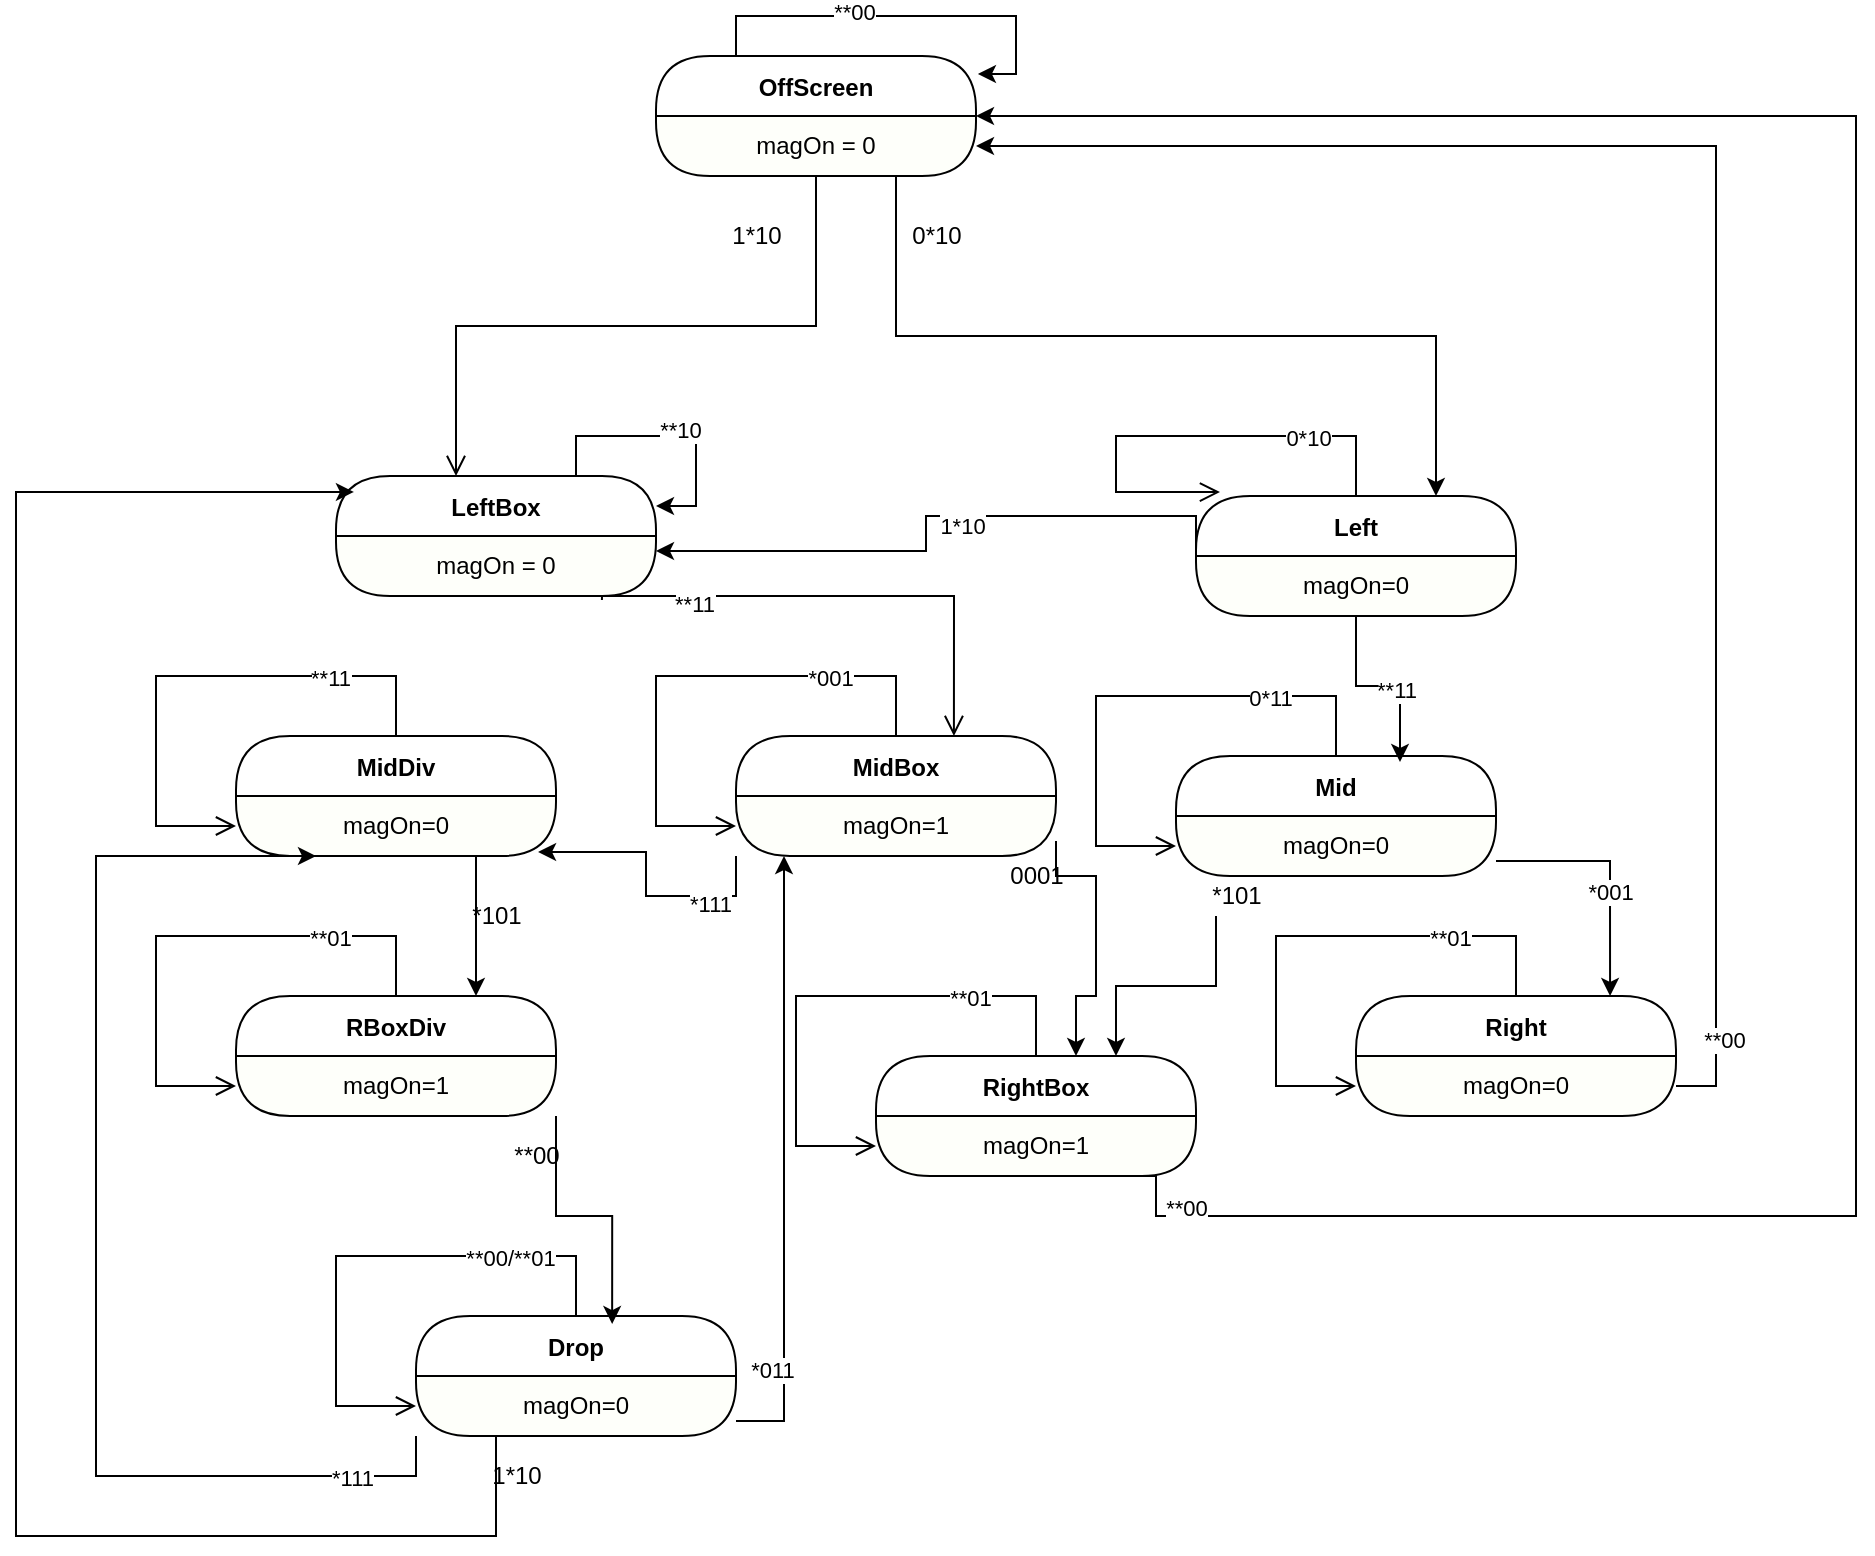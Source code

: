 <mxfile version="15.4.3" type="github">
  <diagram id="1vaKE7BidPJPBhiYEMTJ" name="Page-1">
    <mxGraphModel dx="1888" dy="564" grid="1" gridSize="10" guides="1" tooltips="1" connect="1" arrows="1" fold="1" page="1" pageScale="1" pageWidth="850" pageHeight="1100" math="0" shadow="0">
      <root>
        <mxCell id="0" />
        <mxCell id="1" parent="0" />
        <mxCell id="vpqVdJL7Bu57h3PjeGCv-55" style="edgeStyle=orthogonalEdgeStyle;rounded=0;orthogonalLoop=1;jettySize=auto;html=1;exitX=0.75;exitY=1;exitDx=0;exitDy=0;entryX=0.75;entryY=0;entryDx=0;entryDy=0;" parent="1" source="vpqVdJL7Bu57h3PjeGCv-1" target="vpqVdJL7Bu57h3PjeGCv-9" edge="1">
          <mxGeometry relative="1" as="geometry" />
        </mxCell>
        <mxCell id="vpqVdJL7Bu57h3PjeGCv-1" value="OffScreen" style="swimlane;fontStyle=1;align=center;verticalAlign=middle;childLayout=stackLayout;horizontal=1;startSize=30;horizontalStack=0;resizeParent=0;resizeLast=1;container=0;collapsible=0;rounded=1;arcSize=30;swimlaneFillColor=#FEFFFA;dropTarget=0;" parent="1" vertex="1">
          <mxGeometry x="190" y="140" width="160" height="60" as="geometry" />
        </mxCell>
        <mxCell id="vpqVdJL7Bu57h3PjeGCv-2" value="magOn = 0" style="text;html=1;align=center;verticalAlign=middle;spacingLeft=4;spacingRight=4;whiteSpace=wrap;overflow=hidden;rotatable=0;" parent="vpqVdJL7Bu57h3PjeGCv-1" vertex="1">
          <mxGeometry y="30" width="160" height="30" as="geometry" />
        </mxCell>
        <mxCell id="vpqVdJL7Bu57h3PjeGCv-3" value="" style="edgeStyle=orthogonalEdgeStyle;html=1;verticalAlign=bottom;endArrow=open;endSize=8;rounded=0;entryX=0.375;entryY=0;entryDx=0;entryDy=0;entryPerimeter=0;" parent="1" source="vpqVdJL7Bu57h3PjeGCv-1" target="vpqVdJL7Bu57h3PjeGCv-5" edge="1">
          <mxGeometry relative="1" as="geometry">
            <mxPoint x="270" y="260" as="targetPoint" />
          </mxGeometry>
        </mxCell>
        <mxCell id="vpqVdJL7Bu57h3PjeGCv-5" value="LeftBox" style="swimlane;fontStyle=1;align=center;verticalAlign=middle;childLayout=stackLayout;horizontal=1;startSize=30;horizontalStack=0;resizeParent=0;resizeLast=1;container=0;collapsible=0;rounded=1;arcSize=30;swimlaneFillColor=#FEFFFA;dropTarget=0;" parent="1" vertex="1">
          <mxGeometry x="30" y="350" width="160" height="60" as="geometry" />
        </mxCell>
        <mxCell id="vpqVdJL7Bu57h3PjeGCv-6" value="magOn = 0" style="text;html=1;align=center;verticalAlign=middle;spacingLeft=4;spacingRight=4;whiteSpace=wrap;overflow=hidden;rotatable=0;" parent="vpqVdJL7Bu57h3PjeGCv-5" vertex="1">
          <mxGeometry y="30" width="160" height="30" as="geometry" />
        </mxCell>
        <mxCell id="vpqVdJL7Bu57h3PjeGCv-8" value="Subtitle" style="text;html=1;align=center;verticalAlign=middle;spacingLeft=4;spacingRight=4;whiteSpace=wrap;overflow=hidden;rotatable=0;" parent="vpqVdJL7Bu57h3PjeGCv-5" vertex="1">
          <mxGeometry y="60" width="160" as="geometry" />
        </mxCell>
        <mxCell id="vpqVdJL7Bu57h3PjeGCv-7" value="" style="edgeStyle=orthogonalEdgeStyle;html=1;verticalAlign=bottom;endArrow=open;endSize=8;rounded=0;entryX=0.681;entryY=0;entryDx=0;entryDy=0;entryPerimeter=0;exitX=0.831;exitY=1.067;exitDx=0;exitDy=0;exitPerimeter=0;" parent="1" source="vpqVdJL7Bu57h3PjeGCv-6" target="vpqVdJL7Bu57h3PjeGCv-30" edge="1">
          <mxGeometry relative="1" as="geometry">
            <mxPoint x="110" y="470" as="targetPoint" />
            <Array as="points">
              <mxPoint x="163" y="410" />
              <mxPoint x="339" y="410" />
            </Array>
          </mxGeometry>
        </mxCell>
        <mxCell id="vpqVdJL7Bu57h3PjeGCv-75" value="**11" style="edgeLabel;html=1;align=center;verticalAlign=middle;resizable=0;points=[];" parent="vpqVdJL7Bu57h3PjeGCv-7" vertex="1" connectable="0">
          <mxGeometry x="-0.613" y="-4" relative="1" as="geometry">
            <mxPoint as="offset" />
          </mxGeometry>
        </mxCell>
        <mxCell id="vpqVdJL7Bu57h3PjeGCv-9" value="Left" style="swimlane;fontStyle=1;align=center;verticalAlign=middle;childLayout=stackLayout;horizontal=1;startSize=30;horizontalStack=0;resizeParent=0;resizeLast=1;container=0;collapsible=0;rounded=1;arcSize=30;swimlaneFillColor=#FEFFFA;dropTarget=0;" parent="1" vertex="1">
          <mxGeometry x="460" y="360" width="160" height="60" as="geometry" />
        </mxCell>
        <mxCell id="vpqVdJL7Bu57h3PjeGCv-10" value="magOn=0" style="text;html=1;align=center;verticalAlign=middle;spacingLeft=4;spacingRight=4;whiteSpace=wrap;overflow=hidden;rotatable=0;" parent="vpqVdJL7Bu57h3PjeGCv-9" vertex="1">
          <mxGeometry y="30" width="160" height="30" as="geometry" />
        </mxCell>
        <mxCell id="vpqVdJL7Bu57h3PjeGCv-12" value="Subtitle" style="text;html=1;align=center;verticalAlign=middle;spacingLeft=4;spacingRight=4;whiteSpace=wrap;overflow=hidden;rotatable=0;" parent="vpqVdJL7Bu57h3PjeGCv-9" vertex="1">
          <mxGeometry y="60" width="160" as="geometry" />
        </mxCell>
        <mxCell id="vpqVdJL7Bu57h3PjeGCv-14" value="Mid" style="swimlane;fontStyle=1;align=center;verticalAlign=middle;childLayout=stackLayout;horizontal=1;startSize=30;horizontalStack=0;resizeParent=0;resizeLast=1;container=0;collapsible=0;rounded=1;arcSize=30;swimlaneFillColor=#FEFFFA;dropTarget=0;" parent="1" vertex="1">
          <mxGeometry x="450" y="490" width="160" height="60" as="geometry" />
        </mxCell>
        <mxCell id="vpqVdJL7Bu57h3PjeGCv-15" value="magOn=0" style="text;html=1;align=center;verticalAlign=middle;spacingLeft=4;spacingRight=4;whiteSpace=wrap;overflow=hidden;rotatable=0;" parent="vpqVdJL7Bu57h3PjeGCv-14" vertex="1">
          <mxGeometry y="30" width="160" height="30" as="geometry" />
        </mxCell>
        <mxCell id="vpqVdJL7Bu57h3PjeGCv-16" value="Subtitle" style="text;html=1;align=center;verticalAlign=middle;spacingLeft=4;spacingRight=4;whiteSpace=wrap;overflow=hidden;rotatable=0;" parent="vpqVdJL7Bu57h3PjeGCv-14" vertex="1">
          <mxGeometry y="60" width="160" as="geometry" />
        </mxCell>
        <mxCell id="vpqVdJL7Bu57h3PjeGCv-17" value="" style="edgeStyle=orthogonalEdgeStyle;html=1;verticalAlign=bottom;endArrow=open;endSize=8;rounded=0;" parent="vpqVdJL7Bu57h3PjeGCv-14" source="vpqVdJL7Bu57h3PjeGCv-14" target="vpqVdJL7Bu57h3PjeGCv-15" edge="1">
          <mxGeometry relative="1" as="geometry">
            <mxPoint x="-170" y="-80" as="targetPoint" />
            <Array as="points">
              <mxPoint x="-40" y="-30" />
            </Array>
          </mxGeometry>
        </mxCell>
        <mxCell id="vpqVdJL7Bu57h3PjeGCv-18" value="0*11" style="edgeLabel;html=1;align=center;verticalAlign=middle;resizable=0;points=[];" parent="vpqVdJL7Bu57h3PjeGCv-17" vertex="1" connectable="0">
          <mxGeometry x="-0.524" y="1" relative="1" as="geometry">
            <mxPoint as="offset" />
          </mxGeometry>
        </mxCell>
        <mxCell id="vpqVdJL7Bu57h3PjeGCv-20" value="Right" style="swimlane;fontStyle=1;align=center;verticalAlign=middle;childLayout=stackLayout;horizontal=1;startSize=30;horizontalStack=0;resizeParent=0;resizeLast=1;container=0;collapsible=0;rounded=1;arcSize=30;swimlaneFillColor=#FEFFFA;dropTarget=0;" parent="1" vertex="1">
          <mxGeometry x="540" y="610" width="160" height="60" as="geometry" />
        </mxCell>
        <mxCell id="vpqVdJL7Bu57h3PjeGCv-21" value="magOn=0" style="text;html=1;align=center;verticalAlign=middle;spacingLeft=4;spacingRight=4;whiteSpace=wrap;overflow=hidden;rotatable=0;" parent="vpqVdJL7Bu57h3PjeGCv-20" vertex="1">
          <mxGeometry y="30" width="160" height="30" as="geometry" />
        </mxCell>
        <mxCell id="vpqVdJL7Bu57h3PjeGCv-22" value="Subtitle" style="text;html=1;align=center;verticalAlign=middle;spacingLeft=4;spacingRight=4;whiteSpace=wrap;overflow=hidden;rotatable=0;" parent="vpqVdJL7Bu57h3PjeGCv-20" vertex="1">
          <mxGeometry y="60" width="160" as="geometry" />
        </mxCell>
        <mxCell id="vpqVdJL7Bu57h3PjeGCv-23" value="" style="edgeStyle=orthogonalEdgeStyle;html=1;verticalAlign=bottom;endArrow=open;endSize=8;rounded=0;" parent="vpqVdJL7Bu57h3PjeGCv-20" source="vpqVdJL7Bu57h3PjeGCv-20" target="vpqVdJL7Bu57h3PjeGCv-21" edge="1">
          <mxGeometry relative="1" as="geometry">
            <mxPoint x="-170" y="-80" as="targetPoint" />
            <Array as="points">
              <mxPoint x="-40" y="-30" />
            </Array>
          </mxGeometry>
        </mxCell>
        <mxCell id="vpqVdJL7Bu57h3PjeGCv-24" value="**01" style="edgeLabel;html=1;align=center;verticalAlign=middle;resizable=0;points=[];" parent="vpqVdJL7Bu57h3PjeGCv-23" vertex="1" connectable="0">
          <mxGeometry x="-0.524" y="1" relative="1" as="geometry">
            <mxPoint as="offset" />
          </mxGeometry>
        </mxCell>
        <mxCell id="vpqVdJL7Bu57h3PjeGCv-25" value="RightBox" style="swimlane;fontStyle=1;align=center;verticalAlign=middle;childLayout=stackLayout;horizontal=1;startSize=30;horizontalStack=0;resizeParent=0;resizeLast=1;container=0;collapsible=0;rounded=1;arcSize=30;swimlaneFillColor=#FEFFFA;dropTarget=0;" parent="1" vertex="1">
          <mxGeometry x="300" y="640" width="160" height="60" as="geometry" />
        </mxCell>
        <mxCell id="vpqVdJL7Bu57h3PjeGCv-26" value="magOn=1" style="text;html=1;align=center;verticalAlign=middle;spacingLeft=4;spacingRight=4;whiteSpace=wrap;overflow=hidden;rotatable=0;" parent="vpqVdJL7Bu57h3PjeGCv-25" vertex="1">
          <mxGeometry y="30" width="160" height="30" as="geometry" />
        </mxCell>
        <mxCell id="vpqVdJL7Bu57h3PjeGCv-27" value="Subtitle" style="text;html=1;align=center;verticalAlign=middle;spacingLeft=4;spacingRight=4;whiteSpace=wrap;overflow=hidden;rotatable=0;" parent="vpqVdJL7Bu57h3PjeGCv-25" vertex="1">
          <mxGeometry y="60" width="160" as="geometry" />
        </mxCell>
        <mxCell id="vpqVdJL7Bu57h3PjeGCv-28" value="" style="edgeStyle=orthogonalEdgeStyle;html=1;verticalAlign=bottom;endArrow=open;endSize=8;rounded=0;" parent="vpqVdJL7Bu57h3PjeGCv-25" source="vpqVdJL7Bu57h3PjeGCv-25" target="vpqVdJL7Bu57h3PjeGCv-26" edge="1">
          <mxGeometry relative="1" as="geometry">
            <mxPoint x="-170" y="-80" as="targetPoint" />
            <Array as="points">
              <mxPoint x="-40" y="-30" />
            </Array>
          </mxGeometry>
        </mxCell>
        <mxCell id="vpqVdJL7Bu57h3PjeGCv-29" value="**01" style="edgeLabel;html=1;align=center;verticalAlign=middle;resizable=0;points=[];" parent="vpqVdJL7Bu57h3PjeGCv-28" vertex="1" connectable="0">
          <mxGeometry x="-0.524" y="1" relative="1" as="geometry">
            <mxPoint as="offset" />
          </mxGeometry>
        </mxCell>
        <mxCell id="vpqVdJL7Bu57h3PjeGCv-30" value="MidBox" style="swimlane;fontStyle=1;align=center;verticalAlign=middle;childLayout=stackLayout;horizontal=1;startSize=30;horizontalStack=0;resizeParent=0;resizeLast=1;container=0;collapsible=0;rounded=1;arcSize=30;swimlaneFillColor=#FEFFFA;dropTarget=0;" parent="1" vertex="1">
          <mxGeometry x="230" y="480" width="160" height="60" as="geometry" />
        </mxCell>
        <mxCell id="vpqVdJL7Bu57h3PjeGCv-31" value="magOn=1" style="text;html=1;align=center;verticalAlign=middle;spacingLeft=4;spacingRight=4;whiteSpace=wrap;overflow=hidden;rotatable=0;" parent="vpqVdJL7Bu57h3PjeGCv-30" vertex="1">
          <mxGeometry y="30" width="160" height="30" as="geometry" />
        </mxCell>
        <mxCell id="vpqVdJL7Bu57h3PjeGCv-32" value="Subtitle" style="text;html=1;align=center;verticalAlign=middle;spacingLeft=4;spacingRight=4;whiteSpace=wrap;overflow=hidden;rotatable=0;" parent="vpqVdJL7Bu57h3PjeGCv-30" vertex="1">
          <mxGeometry y="60" width="160" as="geometry" />
        </mxCell>
        <mxCell id="vpqVdJL7Bu57h3PjeGCv-33" value="" style="edgeStyle=orthogonalEdgeStyle;html=1;verticalAlign=bottom;endArrow=open;endSize=8;rounded=0;" parent="vpqVdJL7Bu57h3PjeGCv-30" source="vpqVdJL7Bu57h3PjeGCv-30" target="vpqVdJL7Bu57h3PjeGCv-31" edge="1">
          <mxGeometry relative="1" as="geometry">
            <mxPoint x="-170" y="-80" as="targetPoint" />
            <Array as="points">
              <mxPoint x="-40" y="-30" />
            </Array>
          </mxGeometry>
        </mxCell>
        <mxCell id="vpqVdJL7Bu57h3PjeGCv-34" value="*001" style="edgeLabel;html=1;align=center;verticalAlign=middle;resizable=0;points=[];" parent="vpqVdJL7Bu57h3PjeGCv-33" vertex="1" connectable="0">
          <mxGeometry x="-0.524" y="1" relative="1" as="geometry">
            <mxPoint as="offset" />
          </mxGeometry>
        </mxCell>
        <mxCell id="vpqVdJL7Bu57h3PjeGCv-35" value="MidDiv" style="swimlane;fontStyle=1;align=center;verticalAlign=middle;childLayout=stackLayout;horizontal=1;startSize=30;horizontalStack=0;resizeParent=0;resizeLast=1;container=0;collapsible=0;rounded=1;arcSize=30;swimlaneFillColor=#FEFFFA;dropTarget=0;" parent="1" vertex="1">
          <mxGeometry x="-20" y="480" width="160" height="60" as="geometry" />
        </mxCell>
        <mxCell id="vpqVdJL7Bu57h3PjeGCv-36" value="magOn=0" style="text;html=1;align=center;verticalAlign=middle;spacingLeft=4;spacingRight=4;whiteSpace=wrap;overflow=hidden;rotatable=0;" parent="vpqVdJL7Bu57h3PjeGCv-35" vertex="1">
          <mxGeometry y="30" width="160" height="30" as="geometry" />
        </mxCell>
        <mxCell id="vpqVdJL7Bu57h3PjeGCv-37" value="Subtitle" style="text;html=1;align=center;verticalAlign=middle;spacingLeft=4;spacingRight=4;whiteSpace=wrap;overflow=hidden;rotatable=0;" parent="vpqVdJL7Bu57h3PjeGCv-35" vertex="1">
          <mxGeometry y="60" width="160" as="geometry" />
        </mxCell>
        <mxCell id="vpqVdJL7Bu57h3PjeGCv-38" value="" style="edgeStyle=orthogonalEdgeStyle;html=1;verticalAlign=bottom;endArrow=open;endSize=8;rounded=0;" parent="vpqVdJL7Bu57h3PjeGCv-35" source="vpqVdJL7Bu57h3PjeGCv-35" target="vpqVdJL7Bu57h3PjeGCv-36" edge="1">
          <mxGeometry relative="1" as="geometry">
            <mxPoint x="-170" y="-80" as="targetPoint" />
            <Array as="points">
              <mxPoint x="-40" y="-30" />
            </Array>
          </mxGeometry>
        </mxCell>
        <mxCell id="vpqVdJL7Bu57h3PjeGCv-39" value="**11" style="edgeLabel;html=1;align=center;verticalAlign=middle;resizable=0;points=[];" parent="vpqVdJL7Bu57h3PjeGCv-38" vertex="1" connectable="0">
          <mxGeometry x="-0.524" y="1" relative="1" as="geometry">
            <mxPoint as="offset" />
          </mxGeometry>
        </mxCell>
        <mxCell id="vpqVdJL7Bu57h3PjeGCv-40" value="RBoxDiv" style="swimlane;fontStyle=1;align=center;verticalAlign=middle;childLayout=stackLayout;horizontal=1;startSize=30;horizontalStack=0;resizeParent=0;resizeLast=1;container=0;collapsible=0;rounded=1;arcSize=30;swimlaneFillColor=#FEFFFA;dropTarget=0;" parent="1" vertex="1">
          <mxGeometry x="-20" y="610" width="160" height="60" as="geometry" />
        </mxCell>
        <mxCell id="vpqVdJL7Bu57h3PjeGCv-41" value="magOn=1" style="text;html=1;align=center;verticalAlign=middle;spacingLeft=4;spacingRight=4;whiteSpace=wrap;overflow=hidden;rotatable=0;" parent="vpqVdJL7Bu57h3PjeGCv-40" vertex="1">
          <mxGeometry y="30" width="160" height="30" as="geometry" />
        </mxCell>
        <mxCell id="vpqVdJL7Bu57h3PjeGCv-42" value="Subtitle" style="text;html=1;align=center;verticalAlign=middle;spacingLeft=4;spacingRight=4;whiteSpace=wrap;overflow=hidden;rotatable=0;" parent="vpqVdJL7Bu57h3PjeGCv-40" vertex="1">
          <mxGeometry y="60" width="160" as="geometry" />
        </mxCell>
        <mxCell id="vpqVdJL7Bu57h3PjeGCv-43" value="" style="edgeStyle=orthogonalEdgeStyle;html=1;verticalAlign=bottom;endArrow=open;endSize=8;rounded=0;" parent="vpqVdJL7Bu57h3PjeGCv-40" source="vpqVdJL7Bu57h3PjeGCv-40" target="vpqVdJL7Bu57h3PjeGCv-41" edge="1">
          <mxGeometry relative="1" as="geometry">
            <mxPoint x="-170" y="-80" as="targetPoint" />
            <Array as="points">
              <mxPoint x="-40" y="-30" />
            </Array>
          </mxGeometry>
        </mxCell>
        <mxCell id="vpqVdJL7Bu57h3PjeGCv-44" value="**01" style="edgeLabel;html=1;align=center;verticalAlign=middle;resizable=0;points=[];" parent="vpqVdJL7Bu57h3PjeGCv-43" vertex="1" connectable="0">
          <mxGeometry x="-0.524" y="1" relative="1" as="geometry">
            <mxPoint as="offset" />
          </mxGeometry>
        </mxCell>
        <mxCell id="vpqVdJL7Bu57h3PjeGCv-78" style="edgeStyle=orthogonalEdgeStyle;rounded=0;orthogonalLoop=1;jettySize=auto;html=1;exitX=0;exitY=1;exitDx=0;exitDy=0;entryX=0.25;entryY=1;entryDx=0;entryDy=0;" parent="1" source="vpqVdJL7Bu57h3PjeGCv-45" target="vpqVdJL7Bu57h3PjeGCv-36" edge="1">
          <mxGeometry relative="1" as="geometry">
            <Array as="points">
              <mxPoint x="70" y="850" />
              <mxPoint x="-90" y="850" />
              <mxPoint x="-90" y="540" />
            </Array>
          </mxGeometry>
        </mxCell>
        <mxCell id="vpqVdJL7Bu57h3PjeGCv-79" value="*111" style="edgeLabel;html=1;align=center;verticalAlign=middle;resizable=0;points=[];" parent="vpqVdJL7Bu57h3PjeGCv-78" vertex="1" connectable="0">
          <mxGeometry x="-0.827" y="1" relative="1" as="geometry">
            <mxPoint as="offset" />
          </mxGeometry>
        </mxCell>
        <mxCell id="vpqVdJL7Bu57h3PjeGCv-45" value="Drop" style="swimlane;fontStyle=1;align=center;verticalAlign=middle;childLayout=stackLayout;horizontal=1;startSize=30;horizontalStack=0;resizeParent=0;resizeLast=1;container=0;collapsible=0;rounded=1;arcSize=30;swimlaneFillColor=#FEFFFA;dropTarget=0;" parent="1" vertex="1">
          <mxGeometry x="70" y="770" width="160" height="60" as="geometry" />
        </mxCell>
        <mxCell id="vpqVdJL7Bu57h3PjeGCv-46" value="magOn=0" style="text;html=1;align=center;verticalAlign=middle;spacingLeft=4;spacingRight=4;whiteSpace=wrap;overflow=hidden;rotatable=0;" parent="vpqVdJL7Bu57h3PjeGCv-45" vertex="1">
          <mxGeometry y="30" width="160" height="30" as="geometry" />
        </mxCell>
        <mxCell id="vpqVdJL7Bu57h3PjeGCv-47" value="Subtitle" style="text;html=1;align=center;verticalAlign=middle;spacingLeft=4;spacingRight=4;whiteSpace=wrap;overflow=hidden;rotatable=0;" parent="vpqVdJL7Bu57h3PjeGCv-45" vertex="1">
          <mxGeometry y="60" width="160" as="geometry" />
        </mxCell>
        <mxCell id="vpqVdJL7Bu57h3PjeGCv-48" value="" style="edgeStyle=orthogonalEdgeStyle;html=1;verticalAlign=bottom;endArrow=open;endSize=8;rounded=0;" parent="vpqVdJL7Bu57h3PjeGCv-45" source="vpqVdJL7Bu57h3PjeGCv-45" target="vpqVdJL7Bu57h3PjeGCv-46" edge="1">
          <mxGeometry relative="1" as="geometry">
            <mxPoint x="-170" y="-80" as="targetPoint" />
            <Array as="points">
              <mxPoint x="-40" y="-30" />
            </Array>
          </mxGeometry>
        </mxCell>
        <mxCell id="vpqVdJL7Bu57h3PjeGCv-49" value="**00/**01" style="edgeLabel;html=1;align=center;verticalAlign=middle;resizable=0;points=[];" parent="vpqVdJL7Bu57h3PjeGCv-48" vertex="1" connectable="0">
          <mxGeometry x="-0.524" y="1" relative="1" as="geometry">
            <mxPoint as="offset" />
          </mxGeometry>
        </mxCell>
        <mxCell id="vpqVdJL7Bu57h3PjeGCv-51" style="edgeStyle=orthogonalEdgeStyle;rounded=0;orthogonalLoop=1;jettySize=auto;html=1;exitX=0.75;exitY=0;exitDx=0;exitDy=0;entryX=1;entryY=0.25;entryDx=0;entryDy=0;" parent="1" source="vpqVdJL7Bu57h3PjeGCv-5" target="vpqVdJL7Bu57h3PjeGCv-5" edge="1">
          <mxGeometry relative="1" as="geometry" />
        </mxCell>
        <mxCell id="vpqVdJL7Bu57h3PjeGCv-52" value="**10" style="edgeLabel;html=1;align=center;verticalAlign=middle;resizable=0;points=[];" parent="vpqVdJL7Bu57h3PjeGCv-51" vertex="1" connectable="0">
          <mxGeometry x="0.067" y="3" relative="1" as="geometry">
            <mxPoint as="offset" />
          </mxGeometry>
        </mxCell>
        <mxCell id="vpqVdJL7Bu57h3PjeGCv-53" style="edgeStyle=orthogonalEdgeStyle;rounded=0;orthogonalLoop=1;jettySize=auto;html=1;exitX=0.25;exitY=0;exitDx=0;exitDy=0;entryX=1.006;entryY=0.15;entryDx=0;entryDy=0;entryPerimeter=0;" parent="1" source="vpqVdJL7Bu57h3PjeGCv-1" target="vpqVdJL7Bu57h3PjeGCv-1" edge="1">
          <mxGeometry relative="1" as="geometry" />
        </mxCell>
        <mxCell id="vpqVdJL7Bu57h3PjeGCv-54" value="**00" style="edgeLabel;html=1;align=center;verticalAlign=middle;resizable=0;points=[];" parent="vpqVdJL7Bu57h3PjeGCv-53" vertex="1" connectable="0">
          <mxGeometry x="-0.24" y="2" relative="1" as="geometry">
            <mxPoint as="offset" />
          </mxGeometry>
        </mxCell>
        <mxCell id="vpqVdJL7Bu57h3PjeGCv-56" value="1*10" style="text;html=1;align=center;verticalAlign=middle;resizable=0;points=[];autosize=1;strokeColor=none;fillColor=none;" parent="1" vertex="1">
          <mxGeometry x="220" y="220" width="40" height="20" as="geometry" />
        </mxCell>
        <mxCell id="vpqVdJL7Bu57h3PjeGCv-57" value="0*10" style="text;html=1;align=center;verticalAlign=middle;resizable=0;points=[];autosize=1;strokeColor=none;fillColor=none;" parent="1" vertex="1">
          <mxGeometry x="310" y="220" width="40" height="20" as="geometry" />
        </mxCell>
        <mxCell id="vpqVdJL7Bu57h3PjeGCv-58" style="edgeStyle=orthogonalEdgeStyle;rounded=0;orthogonalLoop=1;jettySize=auto;html=1;exitX=0;exitY=0;exitDx=0;exitDy=0;entryX=1;entryY=0.25;entryDx=0;entryDy=0;" parent="1" source="vpqVdJL7Bu57h3PjeGCv-10" target="vpqVdJL7Bu57h3PjeGCv-6" edge="1">
          <mxGeometry relative="1" as="geometry" />
        </mxCell>
        <mxCell id="vpqVdJL7Bu57h3PjeGCv-59" value="1*10" style="edgeLabel;html=1;align=center;verticalAlign=middle;resizable=0;points=[];" parent="vpqVdJL7Bu57h3PjeGCv-58" vertex="1" connectable="0">
          <mxGeometry x="-0.109" y="5" relative="1" as="geometry">
            <mxPoint as="offset" />
          </mxGeometry>
        </mxCell>
        <mxCell id="vpqVdJL7Bu57h3PjeGCv-11" value="" style="edgeStyle=orthogonalEdgeStyle;html=1;verticalAlign=bottom;endArrow=open;endSize=8;rounded=0;entryX=0.075;entryY=-0.033;entryDx=0;entryDy=0;entryPerimeter=0;" parent="1" source="vpqVdJL7Bu57h3PjeGCv-9" target="vpqVdJL7Bu57h3PjeGCv-9" edge="1">
          <mxGeometry relative="1" as="geometry">
            <mxPoint x="290" y="280" as="targetPoint" />
            <Array as="points">
              <mxPoint x="540" y="330" />
              <mxPoint x="420" y="330" />
              <mxPoint x="420" y="358" />
            </Array>
          </mxGeometry>
        </mxCell>
        <mxCell id="vpqVdJL7Bu57h3PjeGCv-13" value="0*10" style="edgeLabel;html=1;align=center;verticalAlign=middle;resizable=0;points=[];" parent="vpqVdJL7Bu57h3PjeGCv-11" vertex="1" connectable="0">
          <mxGeometry x="-0.524" y="1" relative="1" as="geometry">
            <mxPoint as="offset" />
          </mxGeometry>
        </mxCell>
        <mxCell id="vpqVdJL7Bu57h3PjeGCv-60" style="edgeStyle=orthogonalEdgeStyle;rounded=0;orthogonalLoop=1;jettySize=auto;html=1;exitX=0.5;exitY=1;exitDx=0;exitDy=0;entryX=0.7;entryY=0.05;entryDx=0;entryDy=0;entryPerimeter=0;" parent="1" source="vpqVdJL7Bu57h3PjeGCv-10" target="vpqVdJL7Bu57h3PjeGCv-14" edge="1">
          <mxGeometry relative="1" as="geometry" />
        </mxCell>
        <mxCell id="vpqVdJL7Bu57h3PjeGCv-61" value="**11" style="edgeLabel;html=1;align=center;verticalAlign=middle;resizable=0;points=[];" parent="vpqVdJL7Bu57h3PjeGCv-60" vertex="1" connectable="0">
          <mxGeometry x="0.242" y="-2" relative="1" as="geometry">
            <mxPoint as="offset" />
          </mxGeometry>
        </mxCell>
        <mxCell id="vpqVdJL7Bu57h3PjeGCv-62" style="edgeStyle=orthogonalEdgeStyle;rounded=0;orthogonalLoop=1;jettySize=auto;html=1;exitX=0.25;exitY=1;exitDx=0;exitDy=0;entryX=0.75;entryY=0;entryDx=0;entryDy=0;startArrow=none;" parent="1" source="vpqVdJL7Bu57h3PjeGCv-63" target="vpqVdJL7Bu57h3PjeGCv-25" edge="1">
          <mxGeometry relative="1" as="geometry" />
        </mxCell>
        <mxCell id="vpqVdJL7Bu57h3PjeGCv-64" style="edgeStyle=orthogonalEdgeStyle;rounded=0;orthogonalLoop=1;jettySize=auto;html=1;exitX=1;exitY=0.75;exitDx=0;exitDy=0;entryX=0.794;entryY=0;entryDx=0;entryDy=0;entryPerimeter=0;" parent="1" source="vpqVdJL7Bu57h3PjeGCv-15" target="vpqVdJL7Bu57h3PjeGCv-20" edge="1">
          <mxGeometry relative="1" as="geometry" />
        </mxCell>
        <mxCell id="vpqVdJL7Bu57h3PjeGCv-65" value="*001" style="edgeLabel;html=1;align=center;verticalAlign=middle;resizable=0;points=[];" parent="vpqVdJL7Bu57h3PjeGCv-64" vertex="1" connectable="0">
          <mxGeometry x="0.165" relative="1" as="geometry">
            <mxPoint as="offset" />
          </mxGeometry>
        </mxCell>
        <mxCell id="vpqVdJL7Bu57h3PjeGCv-66" style="edgeStyle=orthogonalEdgeStyle;rounded=0;orthogonalLoop=1;jettySize=auto;html=1;exitX=1;exitY=0.5;exitDx=0;exitDy=0;entryX=1;entryY=0.5;entryDx=0;entryDy=0;" parent="1" source="vpqVdJL7Bu57h3PjeGCv-21" target="vpqVdJL7Bu57h3PjeGCv-2" edge="1">
          <mxGeometry relative="1" as="geometry" />
        </mxCell>
        <mxCell id="vpqVdJL7Bu57h3PjeGCv-67" value="**00" style="edgeLabel;html=1;align=center;verticalAlign=middle;resizable=0;points=[];" parent="vpqVdJL7Bu57h3PjeGCv-66" vertex="1" connectable="0">
          <mxGeometry x="-0.9" y="-4" relative="1" as="geometry">
            <mxPoint as="offset" />
          </mxGeometry>
        </mxCell>
        <mxCell id="vpqVdJL7Bu57h3PjeGCv-68" style="edgeStyle=orthogonalEdgeStyle;rounded=0;orthogonalLoop=1;jettySize=auto;html=1;exitX=0.75;exitY=1;exitDx=0;exitDy=0;entryX=1;entryY=0;entryDx=0;entryDy=0;" parent="1" source="vpqVdJL7Bu57h3PjeGCv-26" target="vpqVdJL7Bu57h3PjeGCv-2" edge="1">
          <mxGeometry relative="1" as="geometry">
            <Array as="points">
              <mxPoint x="440" y="700" />
              <mxPoint x="440" y="720" />
              <mxPoint x="790" y="720" />
              <mxPoint x="790" y="170" />
            </Array>
          </mxGeometry>
        </mxCell>
        <mxCell id="vpqVdJL7Bu57h3PjeGCv-69" value="**00" style="edgeLabel;html=1;align=center;verticalAlign=middle;resizable=0;points=[];" parent="vpqVdJL7Bu57h3PjeGCv-68" vertex="1" connectable="0">
          <mxGeometry x="-0.921" y="4" relative="1" as="geometry">
            <mxPoint as="offset" />
          </mxGeometry>
        </mxCell>
        <mxCell id="vpqVdJL7Bu57h3PjeGCv-70" style="edgeStyle=orthogonalEdgeStyle;rounded=0;orthogonalLoop=1;jettySize=auto;html=1;exitX=1;exitY=1;exitDx=0;exitDy=0;entryX=0.613;entryY=0.067;entryDx=0;entryDy=0;entryPerimeter=0;" parent="1" source="vpqVdJL7Bu57h3PjeGCv-41" target="vpqVdJL7Bu57h3PjeGCv-45" edge="1">
          <mxGeometry relative="1" as="geometry" />
        </mxCell>
        <mxCell id="vpqVdJL7Bu57h3PjeGCv-71" value="**00" style="text;html=1;align=center;verticalAlign=middle;resizable=0;points=[];autosize=1;strokeColor=none;fillColor=none;" parent="1" vertex="1">
          <mxGeometry x="110" y="680" width="40" height="20" as="geometry" />
        </mxCell>
        <mxCell id="vpqVdJL7Bu57h3PjeGCv-72" style="edgeStyle=orthogonalEdgeStyle;rounded=0;orthogonalLoop=1;jettySize=auto;html=1;exitX=0.75;exitY=1;exitDx=0;exitDy=0;entryX=0.75;entryY=0;entryDx=0;entryDy=0;" parent="1" source="vpqVdJL7Bu57h3PjeGCv-36" target="vpqVdJL7Bu57h3PjeGCv-40" edge="1">
          <mxGeometry relative="1" as="geometry" />
        </mxCell>
        <mxCell id="vpqVdJL7Bu57h3PjeGCv-73" value="*101" style="text;html=1;align=center;verticalAlign=middle;resizable=0;points=[];autosize=1;strokeColor=none;fillColor=none;" parent="1" vertex="1">
          <mxGeometry x="90" y="560" width="40" height="20" as="geometry" />
        </mxCell>
        <mxCell id="vpqVdJL7Bu57h3PjeGCv-76" style="edgeStyle=orthogonalEdgeStyle;rounded=0;orthogonalLoop=1;jettySize=auto;html=1;exitX=0;exitY=1;exitDx=0;exitDy=0;entryX=0.944;entryY=0.933;entryDx=0;entryDy=0;entryPerimeter=0;" parent="1" source="vpqVdJL7Bu57h3PjeGCv-31" target="vpqVdJL7Bu57h3PjeGCv-36" edge="1">
          <mxGeometry relative="1" as="geometry" />
        </mxCell>
        <mxCell id="vpqVdJL7Bu57h3PjeGCv-77" value="*111" style="edgeLabel;html=1;align=center;verticalAlign=middle;resizable=0;points=[];" parent="vpqVdJL7Bu57h3PjeGCv-76" vertex="1" connectable="0">
          <mxGeometry x="-0.532" y="4" relative="1" as="geometry">
            <mxPoint as="offset" />
          </mxGeometry>
        </mxCell>
        <mxCell id="vpqVdJL7Bu57h3PjeGCv-80" style="edgeStyle=orthogonalEdgeStyle;rounded=0;orthogonalLoop=1;jettySize=auto;html=1;exitX=0.25;exitY=1;exitDx=0;exitDy=0;entryX=0.056;entryY=0.133;entryDx=0;entryDy=0;entryPerimeter=0;" parent="1" source="vpqVdJL7Bu57h3PjeGCv-46" target="vpqVdJL7Bu57h3PjeGCv-5" edge="1">
          <mxGeometry relative="1" as="geometry">
            <Array as="points">
              <mxPoint x="110" y="880" />
              <mxPoint x="-130" y="880" />
              <mxPoint x="-130" y="358" />
            </Array>
          </mxGeometry>
        </mxCell>
        <mxCell id="vpqVdJL7Bu57h3PjeGCv-81" value="1*10" style="text;html=1;align=center;verticalAlign=middle;resizable=0;points=[];autosize=1;strokeColor=none;fillColor=none;" parent="1" vertex="1">
          <mxGeometry x="100" y="840" width="40" height="20" as="geometry" />
        </mxCell>
        <mxCell id="vpqVdJL7Bu57h3PjeGCv-82" style="edgeStyle=orthogonalEdgeStyle;rounded=0;orthogonalLoop=1;jettySize=auto;html=1;exitX=1;exitY=0.75;exitDx=0;exitDy=0;entryX=0.15;entryY=1;entryDx=0;entryDy=0;entryPerimeter=0;" parent="1" source="vpqVdJL7Bu57h3PjeGCv-46" target="vpqVdJL7Bu57h3PjeGCv-31" edge="1">
          <mxGeometry relative="1" as="geometry" />
        </mxCell>
        <mxCell id="vpqVdJL7Bu57h3PjeGCv-83" value="*011" style="edgeLabel;html=1;align=center;verticalAlign=middle;resizable=0;points=[];" parent="vpqVdJL7Bu57h3PjeGCv-82" vertex="1" connectable="0">
          <mxGeometry x="-0.677" y="6" relative="1" as="geometry">
            <mxPoint as="offset" />
          </mxGeometry>
        </mxCell>
        <mxCell id="vpqVdJL7Bu57h3PjeGCv-84" style="edgeStyle=orthogonalEdgeStyle;rounded=0;orthogonalLoop=1;jettySize=auto;html=1;exitX=1;exitY=0.75;exitDx=0;exitDy=0;entryX=0.625;entryY=0;entryDx=0;entryDy=0;entryPerimeter=0;" parent="1" source="vpqVdJL7Bu57h3PjeGCv-31" target="vpqVdJL7Bu57h3PjeGCv-25" edge="1">
          <mxGeometry relative="1" as="geometry">
            <Array as="points">
              <mxPoint x="390" y="550" />
              <mxPoint x="410" y="550" />
              <mxPoint x="410" y="610" />
            </Array>
          </mxGeometry>
        </mxCell>
        <mxCell id="vpqVdJL7Bu57h3PjeGCv-85" value="0001" style="text;html=1;align=center;verticalAlign=middle;resizable=0;points=[];autosize=1;strokeColor=none;fillColor=none;" parent="1" vertex="1">
          <mxGeometry x="360" y="540" width="40" height="20" as="geometry" />
        </mxCell>
        <mxCell id="vpqVdJL7Bu57h3PjeGCv-63" value="*101" style="text;html=1;align=center;verticalAlign=middle;resizable=0;points=[];autosize=1;strokeColor=none;fillColor=none;" parent="1" vertex="1">
          <mxGeometry x="460" y="550" width="40" height="20" as="geometry" />
        </mxCell>
        <mxCell id="vpqVdJL7Bu57h3PjeGCv-87" value="" style="edgeStyle=orthogonalEdgeStyle;rounded=0;orthogonalLoop=1;jettySize=auto;html=1;exitX=0.25;exitY=1;exitDx=0;exitDy=0;entryX=0.75;entryY=0;entryDx=0;entryDy=0;endArrow=none;" parent="1" source="vpqVdJL7Bu57h3PjeGCv-15" target="vpqVdJL7Bu57h3PjeGCv-63" edge="1">
          <mxGeometry relative="1" as="geometry">
            <mxPoint x="490" y="550" as="sourcePoint" />
            <mxPoint x="420" y="640" as="targetPoint" />
          </mxGeometry>
        </mxCell>
      </root>
    </mxGraphModel>
  </diagram>
</mxfile>

